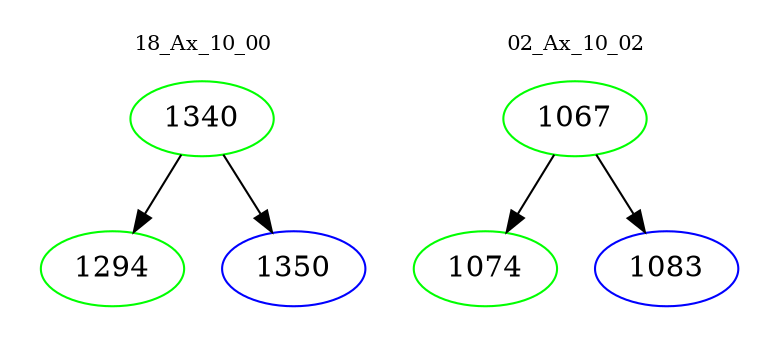 digraph{
subgraph cluster_0 {
color = white
label = "18_Ax_10_00";
fontsize=10;
T0_1340 [label="1340", color="green"]
T0_1340 -> T0_1294 [color="black"]
T0_1294 [label="1294", color="green"]
T0_1340 -> T0_1350 [color="black"]
T0_1350 [label="1350", color="blue"]
}
subgraph cluster_1 {
color = white
label = "02_Ax_10_02";
fontsize=10;
T1_1067 [label="1067", color="green"]
T1_1067 -> T1_1074 [color="black"]
T1_1074 [label="1074", color="green"]
T1_1067 -> T1_1083 [color="black"]
T1_1083 [label="1083", color="blue"]
}
}
